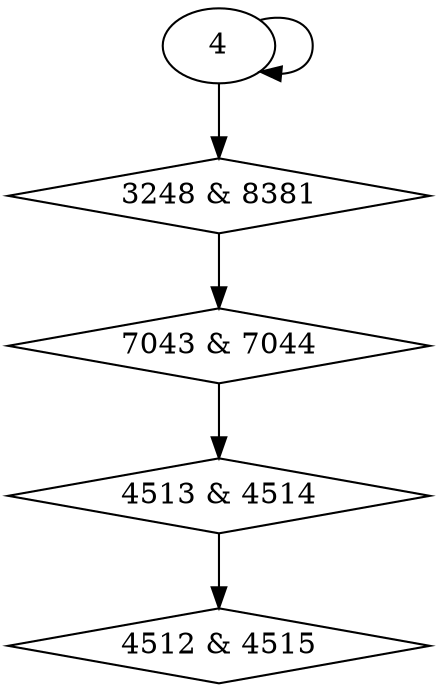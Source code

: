 digraph {
0 [label = "3248 & 8381", shape = diamond];
1 [label = "4512 & 4515", shape = diamond];
2 [label = "4513 & 4514", shape = diamond];
3 [label = "7043 & 7044", shape = diamond];
4 -> 0;
2 -> 1;
3 -> 2;
0 -> 3;
4 -> 4;
}
